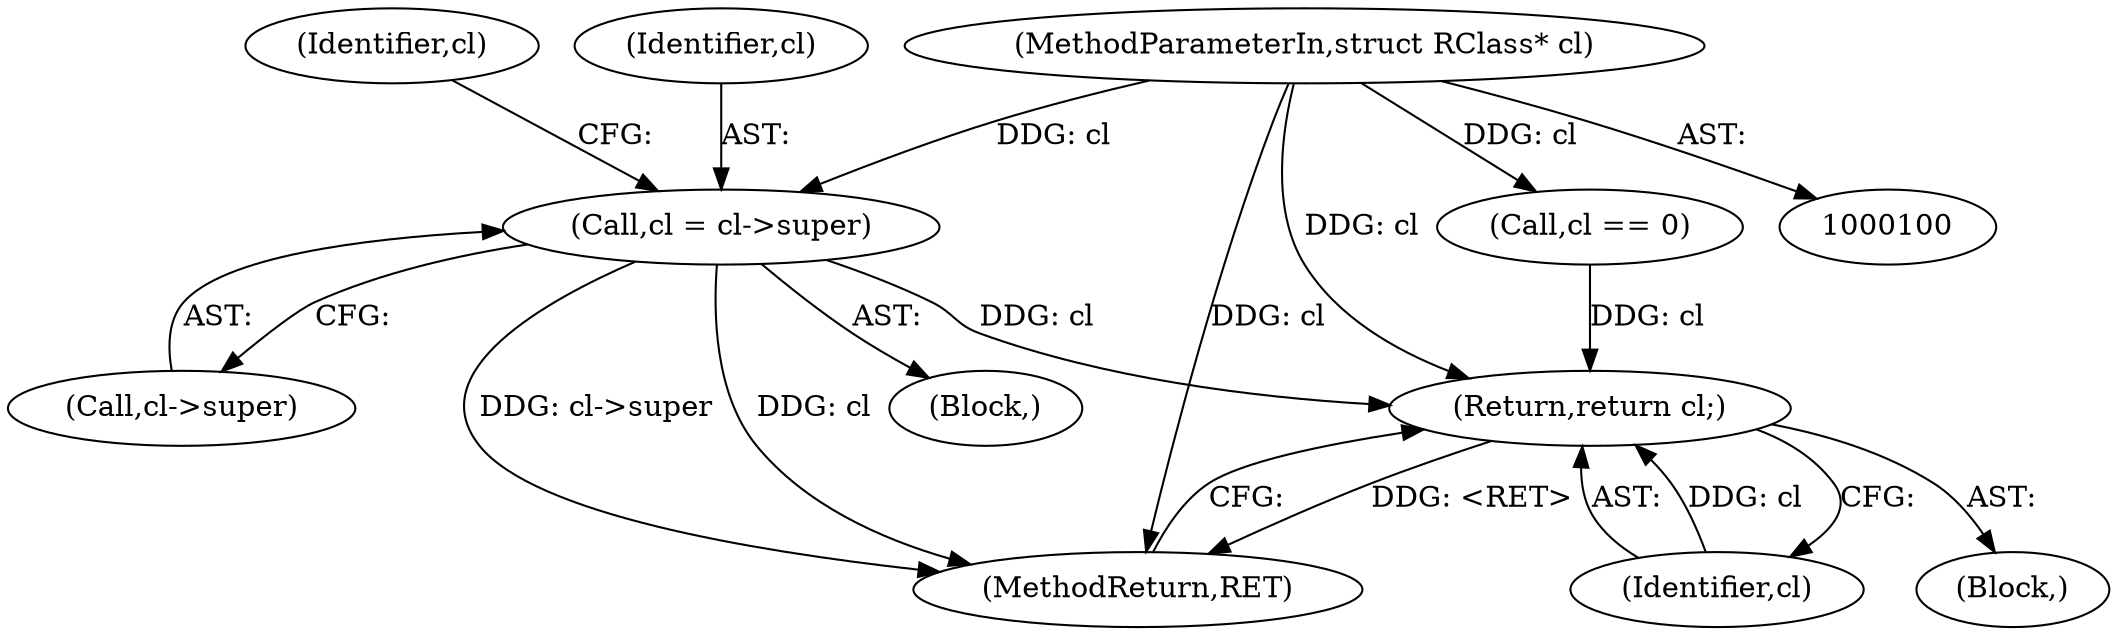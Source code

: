 digraph "0_mruby_faa4eaf6803bd11669bc324b4c34e7162286bfa3@pointer" {
"1000122" [label="(Call,cl = cl->super)"];
"1000101" [label="(MethodParameterIn,struct RClass* cl)"];
"1000127" [label="(Return,return cl;)"];
"1000124" [label="(Call,cl->super)"];
"1000129" [label="(MethodReturn,RET)"];
"1000104" [label="(Call,cl == 0)"];
"1000127" [label="(Return,return cl;)"];
"1000128" [label="(Identifier,cl)"];
"1000113" [label="(Identifier,cl)"];
"1000122" [label="(Call,cl = cl->super)"];
"1000101" [label="(MethodParameterIn,struct RClass* cl)"];
"1000102" [label="(Block,)"];
"1000121" [label="(Block,)"];
"1000123" [label="(Identifier,cl)"];
"1000122" -> "1000121"  [label="AST: "];
"1000122" -> "1000124"  [label="CFG: "];
"1000123" -> "1000122"  [label="AST: "];
"1000124" -> "1000122"  [label="AST: "];
"1000113" -> "1000122"  [label="CFG: "];
"1000122" -> "1000129"  [label="DDG: cl"];
"1000122" -> "1000129"  [label="DDG: cl->super"];
"1000101" -> "1000122"  [label="DDG: cl"];
"1000122" -> "1000127"  [label="DDG: cl"];
"1000101" -> "1000100"  [label="AST: "];
"1000101" -> "1000129"  [label="DDG: cl"];
"1000101" -> "1000104"  [label="DDG: cl"];
"1000101" -> "1000127"  [label="DDG: cl"];
"1000127" -> "1000102"  [label="AST: "];
"1000127" -> "1000128"  [label="CFG: "];
"1000128" -> "1000127"  [label="AST: "];
"1000129" -> "1000127"  [label="CFG: "];
"1000127" -> "1000129"  [label="DDG: <RET>"];
"1000128" -> "1000127"  [label="DDG: cl"];
"1000104" -> "1000127"  [label="DDG: cl"];
}
